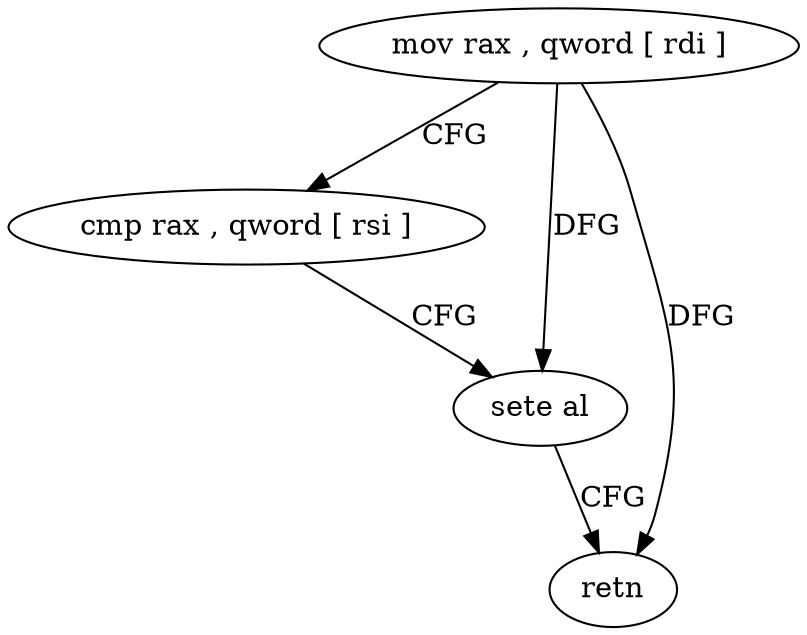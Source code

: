 digraph "func" {
"4215952" [label = "mov rax , qword [ rdi ]" ]
"4215955" [label = "cmp rax , qword [ rsi ]" ]
"4215958" [label = "sete al" ]
"4215961" [label = "retn" ]
"4215952" -> "4215955" [ label = "CFG" ]
"4215952" -> "4215958" [ label = "DFG" ]
"4215952" -> "4215961" [ label = "DFG" ]
"4215955" -> "4215958" [ label = "CFG" ]
"4215958" -> "4215961" [ label = "CFG" ]
}
